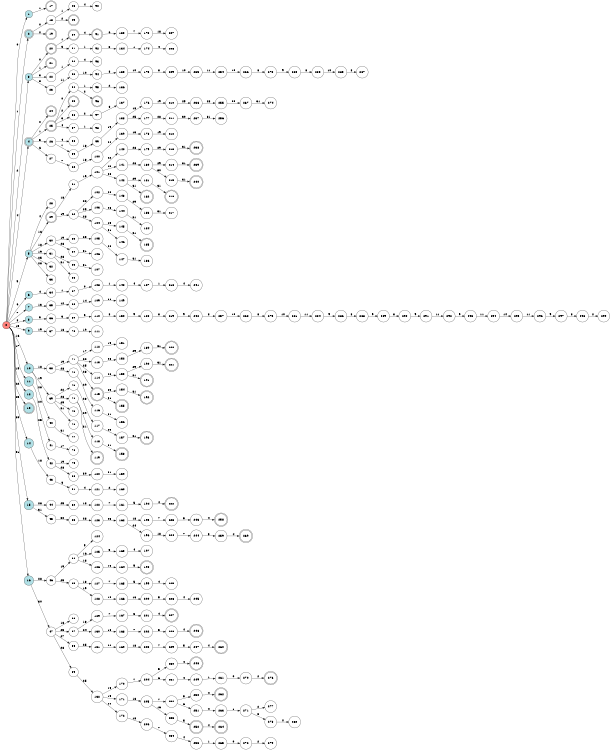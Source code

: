 digraph APTA {
__start0 [label="" shape="none"];

rankdir=LR;
size="8,5";

s0 [style="filled", color="black", fillcolor="#ff817b" shape="circle", label="0"];
s1 [style="filled", color="black", fillcolor="powderblue" shape="circle", label="1"];
s2 [style="rounded,filled", color="black", fillcolor="powderblue" shape="doublecircle", label="2"];
s3 [style="filled", color="black", fillcolor="powderblue" shape="circle", label="3"];
s4 [style="rounded,filled", color="black", fillcolor="powderblue" shape="doublecircle", label="4"];
s5 [style="filled", color="black", fillcolor="powderblue" shape="circle", label="5"];
s6 [style="filled", color="black", fillcolor="powderblue" shape="circle", label="6"];
s7 [style="filled", color="black", fillcolor="powderblue" shape="circle", label="7"];
s8 [style="filled", color="black", fillcolor="powderblue" shape="circle", label="8"];
s9 [style="filled", color="black", fillcolor="powderblue" shape="circle", label="9"];
s10 [style="filled", color="black", fillcolor="powderblue" shape="circle", label="10"];
s11 [style="filled", color="black", fillcolor="powderblue" shape="circle", label="11"];
s12 [style="filled", color="black", fillcolor="powderblue" shape="circle", label="12"];
s13 [style="rounded,filled", color="black", fillcolor="powderblue" shape="doublecircle", label="13"];
s14 [style="filled", color="black", fillcolor="powderblue" shape="circle", label="14"];
s15 [style="filled", color="black", fillcolor="powderblue" shape="circle", label="15"];
s16 [style="filled", color="black", fillcolor="powderblue" shape="circle", label="16"];
s17 [style="rounded,filled", color="black", fillcolor="white" shape="doublecircle", label="17"];
s18 [style="filled", color="black", fillcolor="white" shape="circle", label="18"];
s19 [style="rounded,filled", color="black", fillcolor="white" shape="doublecircle", label="19"];
s20 [style="rounded,filled", color="black", fillcolor="white" shape="doublecircle", label="20"];
s21 [style="rounded,filled", color="black", fillcolor="white" shape="doublecircle", label="21"];
s22 [style="filled", color="black", fillcolor="white" shape="circle", label="22"];
s23 [style="filled", color="black", fillcolor="white" shape="circle", label="23"];
s24 [style="rounded,filled", color="black", fillcolor="white" shape="doublecircle", label="24"];
s25 [style="rounded,filled", color="black", fillcolor="white" shape="doublecircle", label="25"];
s26 [style="filled", color="black", fillcolor="white" shape="circle", label="26"];
s27 [style="filled", color="black", fillcolor="white" shape="circle", label="27"];
s28 [style="filled", color="black", fillcolor="white" shape="circle", label="28"];
s29 [style="rounded,filled", color="black", fillcolor="white" shape="doublecircle", label="29"];
s30 [style="filled", color="black", fillcolor="white" shape="circle", label="30"];
s31 [style="filled", color="black", fillcolor="white" shape="circle", label="31"];
s32 [style="filled", color="black", fillcolor="white" shape="circle", label="32"];
s33 [style="filled", color="black", fillcolor="white" shape="circle", label="33"];
s34 [style="filled", color="black", fillcolor="white" shape="circle", label="34"];
s35 [style="filled", color="black", fillcolor="white" shape="circle", label="35"];
s36 [style="filled", color="black", fillcolor="white" shape="circle", label="36"];
s37 [style="filled", color="black", fillcolor="white" shape="circle", label="37"];
s38 [style="filled", color="black", fillcolor="white" shape="circle", label="38"];
s39 [style="filled", color="black", fillcolor="white" shape="circle", label="39"];
s40 [style="filled", color="black", fillcolor="white" shape="circle", label="40"];
s41 [style="filled", color="black", fillcolor="white" shape="circle", label="41"];
s42 [style="filled", color="black", fillcolor="white" shape="circle", label="42"];
s43 [style="filled", color="black", fillcolor="white" shape="circle", label="43"];
s44 [style="filled", color="black", fillcolor="white" shape="circle", label="44"];
s45 [style="filled", color="black", fillcolor="white" shape="circle", label="45"];
s46 [style="filled", color="black", fillcolor="white" shape="circle", label="46"];
s47 [style="filled", color="black", fillcolor="white" shape="circle", label="47"];
s48 [style="filled", color="black", fillcolor="white" shape="circle", label="48"];
s49 [style="rounded,filled", color="black", fillcolor="white" shape="doublecircle", label="49"];
s50 [style="rounded,filled", color="black", fillcolor="white" shape="doublecircle", label="50"];
s51 [style="filled", color="black", fillcolor="white" shape="circle", label="51"];
s52 [style="filled", color="black", fillcolor="white" shape="circle", label="52"];
s53 [style="filled", color="black", fillcolor="white" shape="circle", label="53"];
s54 [style="filled", color="black", fillcolor="white" shape="circle", label="54"];
s55 [style="rounded,filled", color="black", fillcolor="white" shape="doublecircle", label="55"];
s56 [style="filled", color="black", fillcolor="white" shape="circle", label="56"];
s57 [style="filled", color="black", fillcolor="white" shape="circle", label="57"];
s58 [style="filled", color="black", fillcolor="white" shape="circle", label="58"];
s59 [style="filled", color="black", fillcolor="white" shape="circle", label="59"];
s60 [style="filled", color="black", fillcolor="white" shape="circle", label="60"];
s61 [style="filled", color="black", fillcolor="white" shape="circle", label="61"];
s62 [style="filled", color="black", fillcolor="white" shape="circle", label="62"];
s63 [style="filled", color="black", fillcolor="white" shape="circle", label="63"];
s64 [style="filled", color="black", fillcolor="white" shape="circle", label="64"];
s65 [style="filled", color="black", fillcolor="white" shape="circle", label="65"];
s66 [style="filled", color="black", fillcolor="white" shape="circle", label="66"];
s67 [style="filled", color="black", fillcolor="white" shape="circle", label="67"];
s68 [style="filled", color="black", fillcolor="white" shape="circle", label="68"];
s69 [style="filled", color="black", fillcolor="white" shape="circle", label="69"];
s70 [style="filled", color="black", fillcolor="white" shape="circle", label="70"];
s71 [style="filled", color="black", fillcolor="white" shape="circle", label="71"];
s72 [style="filled", color="black", fillcolor="white" shape="circle", label="72"];
s73 [style="filled", color="black", fillcolor="white" shape="circle", label="73"];
s74 [style="filled", color="black", fillcolor="white" shape="circle", label="74"];
s75 [style="filled", color="black", fillcolor="white" shape="circle", label="75"];
s76 [style="filled", color="black", fillcolor="white" shape="circle", label="76"];
s77 [style="filled", color="black", fillcolor="white" shape="circle", label="77"];
s78 [style="filled", color="black", fillcolor="white" shape="circle", label="78"];
s79 [style="filled", color="black", fillcolor="white" shape="circle", label="79"];
s80 [style="filled", color="black", fillcolor="white" shape="circle", label="80"];
s81 [style="filled", color="black", fillcolor="white" shape="circle", label="81"];
s82 [style="filled", color="black", fillcolor="white" shape="circle", label="82"];
s83 [style="filled", color="black", fillcolor="white" shape="circle", label="83"];
s84 [style="filled", color="black", fillcolor="white" shape="circle", label="84"];
s85 [style="filled", color="black", fillcolor="white" shape="circle", label="85"];
s86 [style="filled", color="black", fillcolor="white" shape="circle", label="86"];
s87 [style="filled", color="black", fillcolor="white" shape="circle", label="87"];
s88 [style="filled", color="black", fillcolor="white" shape="circle", label="88"];
s89 [style="filled", color="black", fillcolor="white" shape="circle", label="89"];
s90 [style="filled", color="black", fillcolor="white" shape="circle", label="90"];
s91 [style="rounded,filled", color="black", fillcolor="white" shape="doublecircle", label="91"];
s92 [style="filled", color="black", fillcolor="white" shape="circle", label="92"];
s93 [style="filled", color="black", fillcolor="white" shape="circle", label="93"];
s94 [style="filled", color="black", fillcolor="white" shape="circle", label="94"];
s95 [style="filled", color="black", fillcolor="white" shape="circle", label="95"];
s96 [style="rounded,filled", color="black", fillcolor="white" shape="doublecircle", label="96"];
s97 [style="filled", color="black", fillcolor="white" shape="circle", label="97"];
s98 [style="filled", color="black", fillcolor="white" shape="circle", label="98"];
s99 [style="filled", color="black", fillcolor="white" shape="circle", label="99"];
s100 [style="filled", color="black", fillcolor="white" shape="circle", label="100"];
s101 [style="filled", color="black", fillcolor="white" shape="circle", label="101"];
s102 [style="filled", color="black", fillcolor="white" shape="circle", label="102"];
s103 [style="filled", color="black", fillcolor="white" shape="circle", label="103"];
s104 [style="filled", color="black", fillcolor="white" shape="circle", label="104"];
s105 [style="filled", color="black", fillcolor="white" shape="circle", label="105"];
s106 [style="filled", color="black", fillcolor="white" shape="circle", label="106"];
s107 [style="filled", color="black", fillcolor="white" shape="circle", label="107"];
s108 [style="filled", color="black", fillcolor="white" shape="circle", label="108"];
s109 [style="filled", color="black", fillcolor="white" shape="circle", label="109"];
s110 [style="filled", color="black", fillcolor="white" shape="circle", label="110"];
s111 [style="filled", color="black", fillcolor="white" shape="circle", label="111"];
s112 [style="filled", color="black", fillcolor="white" shape="circle", label="112"];
s113 [style="filled", color="black", fillcolor="white" shape="circle", label="113"];
s114 [style="filled", color="black", fillcolor="white" shape="circle", label="114"];
s115 [style="rounded,filled", color="black", fillcolor="white" shape="doublecircle", label="115"];
s116 [style="filled", color="black", fillcolor="white" shape="circle", label="116"];
s117 [style="filled", color="black", fillcolor="white" shape="circle", label="117"];
s118 [style="filled", color="black", fillcolor="white" shape="circle", label="118"];
s119 [style="rounded,filled", color="black", fillcolor="white" shape="doublecircle", label="119"];
s120 [style="filled", color="black", fillcolor="white" shape="circle", label="120"];
s121 [style="filled", color="black", fillcolor="white" shape="circle", label="121"];
s122 [style="filled", color="black", fillcolor="white" shape="circle", label="122"];
s123 [style="filled", color="black", fillcolor="white" shape="circle", label="123"];
s124 [style="filled", color="black", fillcolor="white" shape="circle", label="124"];
s125 [style="filled", color="black", fillcolor="white" shape="circle", label="125"];
s126 [style="filled", color="black", fillcolor="white" shape="circle", label="126"];
s127 [style="filled", color="black", fillcolor="white" shape="circle", label="127"];
s128 [style="filled", color="black", fillcolor="white" shape="circle", label="128"];
s129 [style="filled", color="black", fillcolor="white" shape="circle", label="129"];
s130 [style="filled", color="black", fillcolor="white" shape="circle", label="130"];
s131 [style="filled", color="black", fillcolor="white" shape="circle", label="131"];
s132 [style="filled", color="black", fillcolor="white" shape="circle", label="132"];
s133 [style="filled", color="black", fillcolor="white" shape="circle", label="133"];
s134 [style="filled", color="black", fillcolor="white" shape="circle", label="134"];
s135 [style="filled", color="black", fillcolor="white" shape="circle", label="135"];
s136 [style="filled", color="black", fillcolor="white" shape="circle", label="136"];
s137 [style="filled", color="black", fillcolor="white" shape="circle", label="137"];
s138 [style="filled", color="black", fillcolor="white" shape="circle", label="138"];
s139 [style="filled", color="black", fillcolor="white" shape="circle", label="139"];
s140 [style="filled", color="black", fillcolor="white" shape="circle", label="140"];
s141 [style="filled", color="black", fillcolor="white" shape="circle", label="141"];
s142 [style="filled", color="black", fillcolor="white" shape="circle", label="142"];
s143 [style="filled", color="black", fillcolor="white" shape="circle", label="143"];
s144 [style="filled", color="black", fillcolor="white" shape="circle", label="144"];
s145 [style="filled", color="black", fillcolor="white" shape="circle", label="145"];
s146 [style="filled", color="black", fillcolor="white" shape="circle", label="146"];
s147 [style="filled", color="black", fillcolor="white" shape="circle", label="147"];
s148 [style="filled", color="black", fillcolor="white" shape="circle", label="148"];
s149 [style="filled", color="black", fillcolor="white" shape="circle", label="149"];
s150 [style="filled", color="black", fillcolor="white" shape="circle", label="150"];
s151 [style="filled", color="black", fillcolor="white" shape="circle", label="151"];
s152 [style="filled", color="black", fillcolor="white" shape="circle", label="152"];
s153 [style="filled", color="black", fillcolor="white" shape="circle", label="153"];
s154 [style="filled", color="black", fillcolor="white" shape="circle", label="154"];
s155 [style="rounded,filled", color="black", fillcolor="white" shape="doublecircle", label="155"];
s156 [style="filled", color="black", fillcolor="white" shape="circle", label="156"];
s157 [style="filled", color="black", fillcolor="white" shape="circle", label="157"];
s158 [style="rounded,filled", color="black", fillcolor="white" shape="doublecircle", label="158"];
s159 [style="filled", color="black", fillcolor="white" shape="circle", label="159"];
s160 [style="filled", color="black", fillcolor="white" shape="circle", label="160"];
s161 [style="filled", color="black", fillcolor="white" shape="circle", label="161"];
s162 [style="filled", color="black", fillcolor="white" shape="circle", label="162"];
s163 [style="filled", color="black", fillcolor="white" shape="circle", label="163"];
s164 [style="filled", color="black", fillcolor="white" shape="circle", label="164"];
s165 [style="filled", color="black", fillcolor="white" shape="circle", label="165"];
s166 [style="filled", color="black", fillcolor="white" shape="circle", label="166"];
s167 [style="filled", color="black", fillcolor="white" shape="circle", label="167"];
s168 [style="filled", color="black", fillcolor="white" shape="circle", label="168"];
s169 [style="filled", color="black", fillcolor="white" shape="circle", label="169"];
s170 [style="filled", color="black", fillcolor="white" shape="circle", label="170"];
s171 [style="filled", color="black", fillcolor="white" shape="circle", label="171"];
s172 [style="filled", color="black", fillcolor="white" shape="circle", label="172"];
s173 [style="filled", color="black", fillcolor="white" shape="circle", label="173"];
s174 [style="filled", color="black", fillcolor="white" shape="circle", label="174"];
s175 [style="filled", color="black", fillcolor="white" shape="circle", label="175"];
s176 [style="filled", color="black", fillcolor="white" shape="circle", label="176"];
s177 [style="filled", color="black", fillcolor="white" shape="circle", label="177"];
s178 [style="filled", color="black", fillcolor="white" shape="circle", label="178"];
s179 [style="filled", color="black", fillcolor="white" shape="circle", label="179"];
s180 [style="filled", color="black", fillcolor="white" shape="circle", label="180"];
s181 [style="filled", color="black", fillcolor="white" shape="circle", label="181"];
s182 [style="rounded,filled", color="black", fillcolor="white" shape="doublecircle", label="182"];
s183 [style="filled", color="black", fillcolor="white" shape="circle", label="183"];
s184 [style="filled", color="black", fillcolor="white" shape="circle", label="184"];
s185 [style="rounded,filled", color="black", fillcolor="white" shape="doublecircle", label="185"];
s186 [style="filled", color="black", fillcolor="white" shape="circle", label="186"];
s187 [style="filled", color="black", fillcolor="white" shape="circle", label="187"];
s188 [style="filled", color="black", fillcolor="white" shape="circle", label="188"];
s189 [style="filled", color="black", fillcolor="white" shape="circle", label="189"];
s190 [style="filled", color="black", fillcolor="white" shape="circle", label="190"];
s191 [style="rounded,filled", color="black", fillcolor="white" shape="doublecircle", label="191"];
s192 [style="rounded,filled", color="black", fillcolor="white" shape="doublecircle", label="192"];
s193 [style="rounded,filled", color="black", fillcolor="white" shape="doublecircle", label="193"];
s194 [style="filled", color="black", fillcolor="white" shape="circle", label="194"];
s195 [style="filled", color="black", fillcolor="white" shape="circle", label="195"];
s196 [style="filled", color="black", fillcolor="white" shape="circle", label="196"];
s197 [style="filled", color="black", fillcolor="white" shape="circle", label="197"];
s198 [style="rounded,filled", color="black", fillcolor="white" shape="doublecircle", label="198"];
s199 [style="filled", color="black", fillcolor="white" shape="circle", label="199"];
s200 [style="filled", color="black", fillcolor="white" shape="circle", label="200"];
s201 [style="filled", color="black", fillcolor="white" shape="circle", label="201"];
s202 [style="filled", color="black", fillcolor="white" shape="circle", label="202"];
s203 [style="filled", color="black", fillcolor="white" shape="circle", label="203"];
s204 [style="filled", color="black", fillcolor="white" shape="circle", label="204"];
s205 [style="filled", color="black", fillcolor="white" shape="circle", label="205"];
s206 [style="filled", color="black", fillcolor="white" shape="circle", label="206"];
s207 [style="filled", color="black", fillcolor="white" shape="circle", label="207"];
s208 [style="filled", color="black", fillcolor="white" shape="circle", label="208"];
s209 [style="filled", color="black", fillcolor="white" shape="circle", label="209"];
s210 [style="filled", color="black", fillcolor="white" shape="circle", label="210"];
s211 [style="filled", color="black", fillcolor="white" shape="circle", label="211"];
s212 [style="filled", color="black", fillcolor="white" shape="circle", label="212"];
s213 [style="filled", color="black", fillcolor="white" shape="circle", label="213"];
s214 [style="filled", color="black", fillcolor="white" shape="circle", label="214"];
s215 [style="filled", color="black", fillcolor="white" shape="circle", label="215"];
s216 [style="rounded,filled", color="black", fillcolor="white" shape="doublecircle", label="216"];
s217 [style="filled", color="black", fillcolor="white" shape="circle", label="217"];
s218 [style="filled", color="black", fillcolor="white" shape="circle", label="218"];
s219 [style="filled", color="black", fillcolor="white" shape="circle", label="219"];
s220 [style="rounded,filled", color="black", fillcolor="white" shape="doublecircle", label="220"];
s221 [style="rounded,filled", color="black", fillcolor="white" shape="doublecircle", label="221"];
s222 [style="rounded,filled", color="black", fillcolor="white" shape="doublecircle", label="222"];
s223 [style="filled", color="black", fillcolor="white" shape="circle", label="223"];
s224 [style="filled", color="black", fillcolor="white" shape="circle", label="224"];
s225 [style="filled", color="black", fillcolor="white" shape="circle", label="225"];
s226 [style="filled", color="black", fillcolor="white" shape="circle", label="226"];
s227 [style="rounded,filled", color="black", fillcolor="white" shape="doublecircle", label="227"];
s228 [style="filled", color="black", fillcolor="white" shape="circle", label="228"];
s229 [style="filled", color="black", fillcolor="white" shape="circle", label="229"];
s230 [style="filled", color="black", fillcolor="white" shape="circle", label="230"];
s231 [style="filled", color="black", fillcolor="white" shape="circle", label="231"];
s232 [style="filled", color="black", fillcolor="white" shape="circle", label="232"];
s233 [style="filled", color="black", fillcolor="white" shape="circle", label="233"];
s234 [style="filled", color="black", fillcolor="white" shape="circle", label="234"];
s235 [style="filled", color="black", fillcolor="white" shape="circle", label="235"];
s236 [style="filled", color="black", fillcolor="white" shape="circle", label="236"];
s237 [style="filled", color="black", fillcolor="white" shape="circle", label="237"];
s238 [style="rounded,filled", color="black", fillcolor="white" shape="doublecircle", label="238"];
s239 [style="rounded,filled", color="black", fillcolor="white" shape="doublecircle", label="239"];
s240 [style="rounded,filled", color="black", fillcolor="white" shape="doublecircle", label="240"];
s241 [style="filled", color="black", fillcolor="white" shape="circle", label="241"];
s242 [style="filled", color="black", fillcolor="white" shape="circle", label="242"];
s243 [style="filled", color="black", fillcolor="white" shape="circle", label="243"];
s244 [style="filled", color="black", fillcolor="white" shape="circle", label="244"];
s245 [style="filled", color="black", fillcolor="white" shape="circle", label="245"];
s246 [style="rounded,filled", color="black", fillcolor="white" shape="doublecircle", label="246"];
s247 [style="filled", color="black", fillcolor="white" shape="circle", label="247"];
s248 [style="rounded,filled", color="black", fillcolor="white" shape="doublecircle", label="248"];
s249 [style="filled", color="black", fillcolor="white" shape="circle", label="249"];
s250 [style="filled", color="black", fillcolor="white" shape="circle", label="250"];
s251 [style="filled", color="black", fillcolor="white" shape="circle", label="251"];
s252 [style="rounded,filled", color="black", fillcolor="white" shape="doublecircle", label="252"];
s253 [style="filled", color="black", fillcolor="white" shape="circle", label="253"];
s254 [style="filled", color="black", fillcolor="white" shape="circle", label="254"];
s255 [style="filled", color="black", fillcolor="white" shape="circle", label="255"];
s256 [style="filled", color="black", fillcolor="white" shape="circle", label="256"];
s257 [style="filled", color="black", fillcolor="white" shape="circle", label="257"];
s258 [style="rounded,filled", color="black", fillcolor="white" shape="doublecircle", label="258"];
s259 [style="filled", color="black", fillcolor="white" shape="circle", label="259"];
s260 [style="rounded,filled", color="black", fillcolor="white" shape="doublecircle", label="260"];
s261 [style="filled", color="black", fillcolor="white" shape="circle", label="261"];
s262 [style="rounded,filled", color="black", fillcolor="white" shape="doublecircle", label="262"];
s263 [style="filled", color="black", fillcolor="white" shape="circle", label="263"];
s264 [style="rounded,filled", color="black", fillcolor="white" shape="doublecircle", label="264"];
s265 [style="filled", color="black", fillcolor="white" shape="circle", label="265"];
s266 [style="filled", color="black", fillcolor="white" shape="circle", label="266"];
s267 [style="filled", color="black", fillcolor="white" shape="circle", label="267"];
s268 [style="filled", color="black", fillcolor="white" shape="circle", label="268"];
s269 [style="rounded,filled", color="black", fillcolor="white" shape="doublecircle", label="269"];
s270 [style="filled", color="black", fillcolor="white" shape="circle", label="270"];
s271 [style="filled", color="black", fillcolor="white" shape="circle", label="271"];
s272 [style="filled", color="black", fillcolor="white" shape="circle", label="272"];
s273 [style="filled", color="black", fillcolor="white" shape="circle", label="273"];
s274 [style="filled", color="black", fillcolor="white" shape="circle", label="274"];
s275 [style="filled", color="black", fillcolor="white" shape="circle", label="275"];
s276 [style="rounded,filled", color="black", fillcolor="white" shape="doublecircle", label="276"];
s277 [style="filled", color="black", fillcolor="white" shape="circle", label="277"];
s278 [style="filled", color="black", fillcolor="white" shape="circle", label="278"];
s279 [style="filled", color="black", fillcolor="white" shape="circle", label="279"];
s280 [style="filled", color="black", fillcolor="white" shape="circle", label="280"];
s281 [style="filled", color="black", fillcolor="white" shape="circle", label="281"];
s282 [style="filled", color="black", fillcolor="white" shape="circle", label="282"];
s283 [style="filled", color="black", fillcolor="white" shape="circle", label="283"];
s284 [style="filled", color="black", fillcolor="white" shape="circle", label="284"];
s285 [style="filled", color="black", fillcolor="white" shape="circle", label="285"];
s286 [style="filled", color="black", fillcolor="white" shape="circle", label="286"];
s287 [style="filled", color="black", fillcolor="white" shape="circle", label="287"];
s288 [style="filled", color="black", fillcolor="white" shape="circle", label="288"];
s289 [style="filled", color="black", fillcolor="white" shape="circle", label="289"];
s290 [style="filled", color="black", fillcolor="white" shape="circle", label="290"];
s291 [style="filled", color="black", fillcolor="white" shape="circle", label="291"];
s292 [style="filled", color="black", fillcolor="white" shape="circle", label="292"];
s293 [style="filled", color="black", fillcolor="white" shape="circle", label="293"];
s294 [style="filled", color="black", fillcolor="white" shape="circle", label="294"];
s295 [style="filled", color="black", fillcolor="white" shape="circle", label="295"];
s296 [style="filled", color="black", fillcolor="white" shape="circle", label="296"];
s297 [style="filled", color="black", fillcolor="white" shape="circle", label="297"];
s298 [style="filled", color="black", fillcolor="white" shape="circle", label="298"];
s299 [style="filled", color="black", fillcolor="white" shape="circle", label="299"];
s0 -> s1 [label="0"];
s0 -> s2 [label="1"];
s0 -> s3 [label="2"];
s0 -> s4 [label="4"];
s0 -> s5 [label="5"];
s0 -> s6 [label="6"];
s0 -> s7 [label="7"];
s0 -> s8 [label="8"];
s0 -> s9 [label="15"];
s0 -> s10 [label="16"];
s0 -> s11 [label="17"];
s0 -> s12 [label="19"];
s0 -> s13 [label="22"];
s0 -> s14 [label="25"];
s0 -> s15 [label="30"];
s0 -> s16 [label="31"];
s1 -> s17 [label="1"];
s2 -> s18 [label="0"];
s2 -> s19 [label="2"];
s3 -> s20 [label="0"];
s3 -> s21 [label="1"];
s3 -> s22 [label="3"];
s3 -> s23 [label="8"];
s4 -> s24 [label="0"];
s4 -> s25 [label="1"];
s4 -> s26 [label="5"];
s4 -> s27 [label="6"];
s5 -> s28 [label="4"];
s5 -> s29 [label="16"];
s5 -> s30 [label="18"];
s5 -> s31 [label="19"];
s5 -> s32 [label="25"];
s5 -> s33 [label="28"];
s6 -> s34 [label="4"];
s7 -> s35 [label="13"];
s8 -> s36 [label="9"];
s9 -> s37 [label="19"];
s10 -> s38 [label="18"];
s10 -> s39 [label="19"];
s10 -> s40 [label="28"];
s11 -> s41 [label="20"];
s12 -> s42 [label="25"];
s14 -> s43 [label="18"];
s15 -> s44 [label="28"];
s15 -> s45 [label="31"];
s16 -> s46 [label="28"];
s16 -> s47 [label="30"];
s18 -> s48 [label="1"];
s18 -> s49 [label="2"];
s20 -> s50 [label="1"];
s20 -> s51 [label="3"];
s22 -> s52 [label="1"];
s23 -> s53 [label="11"];
s25 -> s54 [label="0"];
s25 -> s55 [label="2"];
s25 -> s56 [label="3"];
s25 -> s57 [label="4"];
s26 -> s58 [label="4"];
s26 -> s59 [label="7"];
s27 -> s60 [label="7"];
s29 -> s61 [label="18"];
s29 -> s62 [label="19"];
s30 -> s63 [label="19"];
s30 -> s64 [label="28"];
s31 -> s65 [label="28"];
s31 -> s66 [label="31"];
s34 -> s67 [label="1"];
s35 -> s68 [label="12"];
s36 -> s69 [label="3"];
s37 -> s70 [label="18"];
s38 -> s71 [label="19"];
s38 -> s72 [label="28"];
s39 -> s73 [label="22"];
s39 -> s74 [label="28"];
s39 -> s75 [label="29"];
s39 -> s76 [label="31"];
s40 -> s77 [label="31"];
s41 -> s78 [label="17"];
s42 -> s79 [label="19"];
s42 -> s80 [label="28"];
s43 -> s81 [label="6"];
s44 -> s82 [label="25"];
s45 -> s83 [label="30"];
s46 -> s84 [label="19"];
s46 -> s85 [label="25"];
s47 -> s86 [label="18"];
s47 -> s87 [label="25"];
s47 -> s88 [label="27"];
s47 -> s89 [label="28"];
s48 -> s90 [label="4"];
s50 -> s91 [label="4"];
s51 -> s92 [label="1"];
s52 -> s93 [label="4"];
s53 -> s94 [label="10"];
s54 -> s95 [label="1"];
s54 -> s96 [label="2"];
s56 -> s97 [label="2"];
s57 -> s98 [label="1"];
s59 -> s99 [label="18"];
s60 -> s100 [label="18"];
s61 -> s101 [label="19"];
s62 -> s102 [label="22"];
s62 -> s103 [label="25"];
s62 -> s104 [label="28"];
s63 -> s105 [label="25"];
s64 -> s106 [label="31"];
s65 -> s107 [label="31"];
s67 -> s108 [label="0"];
s68 -> s109 [label="14"];
s69 -> s110 [label="9"];
s70 -> s111 [label="19"];
s71 -> s112 [label="17"];
s71 -> s113 [label="22"];
s71 -> s114 [label="25"];
s71 -> s115 [label="28"];
s72 -> s116 [label="29"];
s73 -> s117 [label="28"];
s74 -> s118 [label="29"];
s74 -> s119 [label="31"];
s80 -> s120 [label="30"];
s81 -> s121 [label="4"];
s82 -> s122 [label="18"];
s83 -> s123 [label="28"];
s84 -> s124 [label="5"];
s84 -> s125 [label="16"];
s84 -> s126 [label="18"];
s85 -> s127 [label="18"];
s85 -> s128 [label="19"];
s87 -> s129 [label="18"];
s87 -> s130 [label="24"];
s88 -> s131 [label="25"];
s89 -> s132 [label="25"];
s91 -> s133 [label="6"];
s92 -> s134 [label="3"];
s94 -> s135 [label="8"];
s95 -> s136 [label="2"];
s97 -> s137 [label="8"];
s99 -> s138 [label="19"];
s100 -> s139 [label="24"];
s101 -> s140 [label="22"];
s101 -> s141 [label="25"];
s101 -> s142 [label="28"];
s102 -> s143 [label="28"];
s103 -> s144 [label="28"];
s104 -> s145 [label="29"];
s104 -> s146 [label="31"];
s105 -> s147 [label="28"];
s108 -> s148 [label="1"];
s109 -> s149 [label="11"];
s110 -> s150 [label="8"];
s112 -> s151 [label="19"];
s113 -> s152 [label="28"];
s114 -> s153 [label="28"];
s115 -> s154 [label="29"];
s115 -> s155 [label="31"];
s116 -> s156 [label="31"];
s117 -> s157 [label="29"];
s118 -> s158 [label="31"];
s120 -> s159 [label="31"];
s121 -> s160 [label="2"];
s122 -> s161 [label="7"];
s123 -> s162 [label="25"];
s125 -> s163 [label="5"];
s126 -> s164 [label="16"];
s127 -> s165 [label="7"];
s128 -> s166 [label="18"];
s129 -> s167 [label="7"];
s130 -> s168 [label="18"];
s131 -> s169 [label="24"];
s132 -> s170 [label="18"];
s132 -> s171 [label="19"];
s132 -> s172 [label="24"];
s133 -> s173 [label="7"];
s134 -> s174 [label="1"];
s135 -> s175 [label="10"];
s138 -> s176 [label="18"];
s138 -> s177 [label="25"];
s139 -> s178 [label="13"];
s140 -> s179 [label="28"];
s141 -> s180 [label="28"];
s142 -> s181 [label="29"];
s142 -> s182 [label="31"];
s143 -> s183 [label="29"];
s144 -> s184 [label="31"];
s145 -> s185 [label="31"];
s147 -> s186 [label="31"];
s148 -> s187 [label="4"];
s150 -> s188 [label="9"];
s152 -> s189 [label="29"];
s153 -> s190 [label="29"];
s153 -> s191 [label="31"];
s154 -> s192 [label="31"];
s157 -> s193 [label="31"];
s161 -> s194 [label="5"];
s162 -> s195 [label="18"];
s162 -> s196 [label="24"];
s163 -> s197 [label="4"];
s164 -> s198 [label="5"];
s165 -> s199 [label="5"];
s166 -> s200 [label="16"];
s167 -> s201 [label="5"];
s168 -> s202 [label="7"];
s169 -> s203 [label="18"];
s170 -> s204 [label="7"];
s171 -> s205 [label="18"];
s172 -> s206 [label="18"];
s173 -> s207 [label="18"];
s174 -> s208 [label="4"];
s175 -> s209 [label="8"];
s176 -> s210 [label="19"];
s177 -> s211 [label="28"];
s178 -> s212 [label="19"];
s179 -> s213 [label="29"];
s180 -> s214 [label="29"];
s180 -> s215 [label="30"];
s181 -> s216 [label="31"];
s183 -> s217 [label="31"];
s187 -> s218 [label="1"];
s188 -> s219 [label="8"];
s189 -> s220 [label="31"];
s190 -> s221 [label="31"];
s194 -> s222 [label="4"];
s195 -> s223 [label="7"];
s196 -> s224 [label="18"];
s199 -> s225 [label="4"];
s200 -> s226 [label="5"];
s201 -> s227 [label="4"];
s202 -> s228 [label="5"];
s203 -> s229 [label="7"];
s204 -> s230 [label="5"];
s204 -> s231 [label="6"];
s205 -> s232 [label="7"];
s205 -> s233 [label="16"];
s206 -> s234 [label="7"];
s209 -> s235 [label="10"];
s210 -> s236 [label="25"];
s211 -> s237 [label="30"];
s213 -> s238 [label="31"];
s214 -> s239 [label="31"];
s215 -> s240 [label="31"];
s218 -> s241 [label="4"];
s219 -> s242 [label="9"];
s223 -> s243 [label="5"];
s224 -> s244 [label="7"];
s226 -> s245 [label="4"];
s228 -> s246 [label="4"];
s229 -> s247 [label="5"];
s230 -> s248 [label="4"];
s231 -> s249 [label="4"];
s232 -> s250 [label="5"];
s232 -> s251 [label="6"];
s233 -> s252 [label="5"];
s234 -> s253 [label="4"];
s235 -> s254 [label="11"];
s236 -> s255 [label="28"];
s237 -> s256 [label="31"];
s242 -> s257 [label="8"];
s243 -> s258 [label="4"];
s244 -> s259 [label="5"];
s247 -> s260 [label="4"];
s249 -> s261 [label="1"];
s250 -> s262 [label="4"];
s251 -> s263 [label="4"];
s252 -> s264 [label="4"];
s253 -> s265 [label="1"];
s254 -> s266 [label="10"];
s255 -> s267 [label="30"];
s257 -> s268 [label="10"];
s259 -> s269 [label="4"];
s261 -> s270 [label="0"];
s263 -> s271 [label="1"];
s265 -> s272 [label="0"];
s266 -> s273 [label="8"];
s267 -> s274 [label="31"];
s268 -> s275 [label="8"];
s270 -> s276 [label="2"];
s271 -> s277 [label="2"];
s271 -> s278 [label="3"];
s272 -> s279 [label="2"];
s273 -> s280 [label="9"];
s275 -> s281 [label="10"];
s278 -> s282 [label="2"];
s280 -> s283 [label="8"];
s281 -> s284 [label="11"];
s283 -> s285 [label="10"];
s284 -> s286 [label="9"];
s285 -> s287 [label="8"];
s286 -> s288 [label="8"];
s288 -> s289 [label="9"];
s289 -> s290 [label="8"];
s290 -> s291 [label="9"];
s291 -> s292 [label="11"];
s292 -> s293 [label="9"];
s293 -> s294 [label="11"];
s294 -> s295 [label="14"];
s295 -> s296 [label="11"];
s296 -> s297 [label="9"];
s297 -> s298 [label="8"];
s298 -> s299 [label="2"];

}
